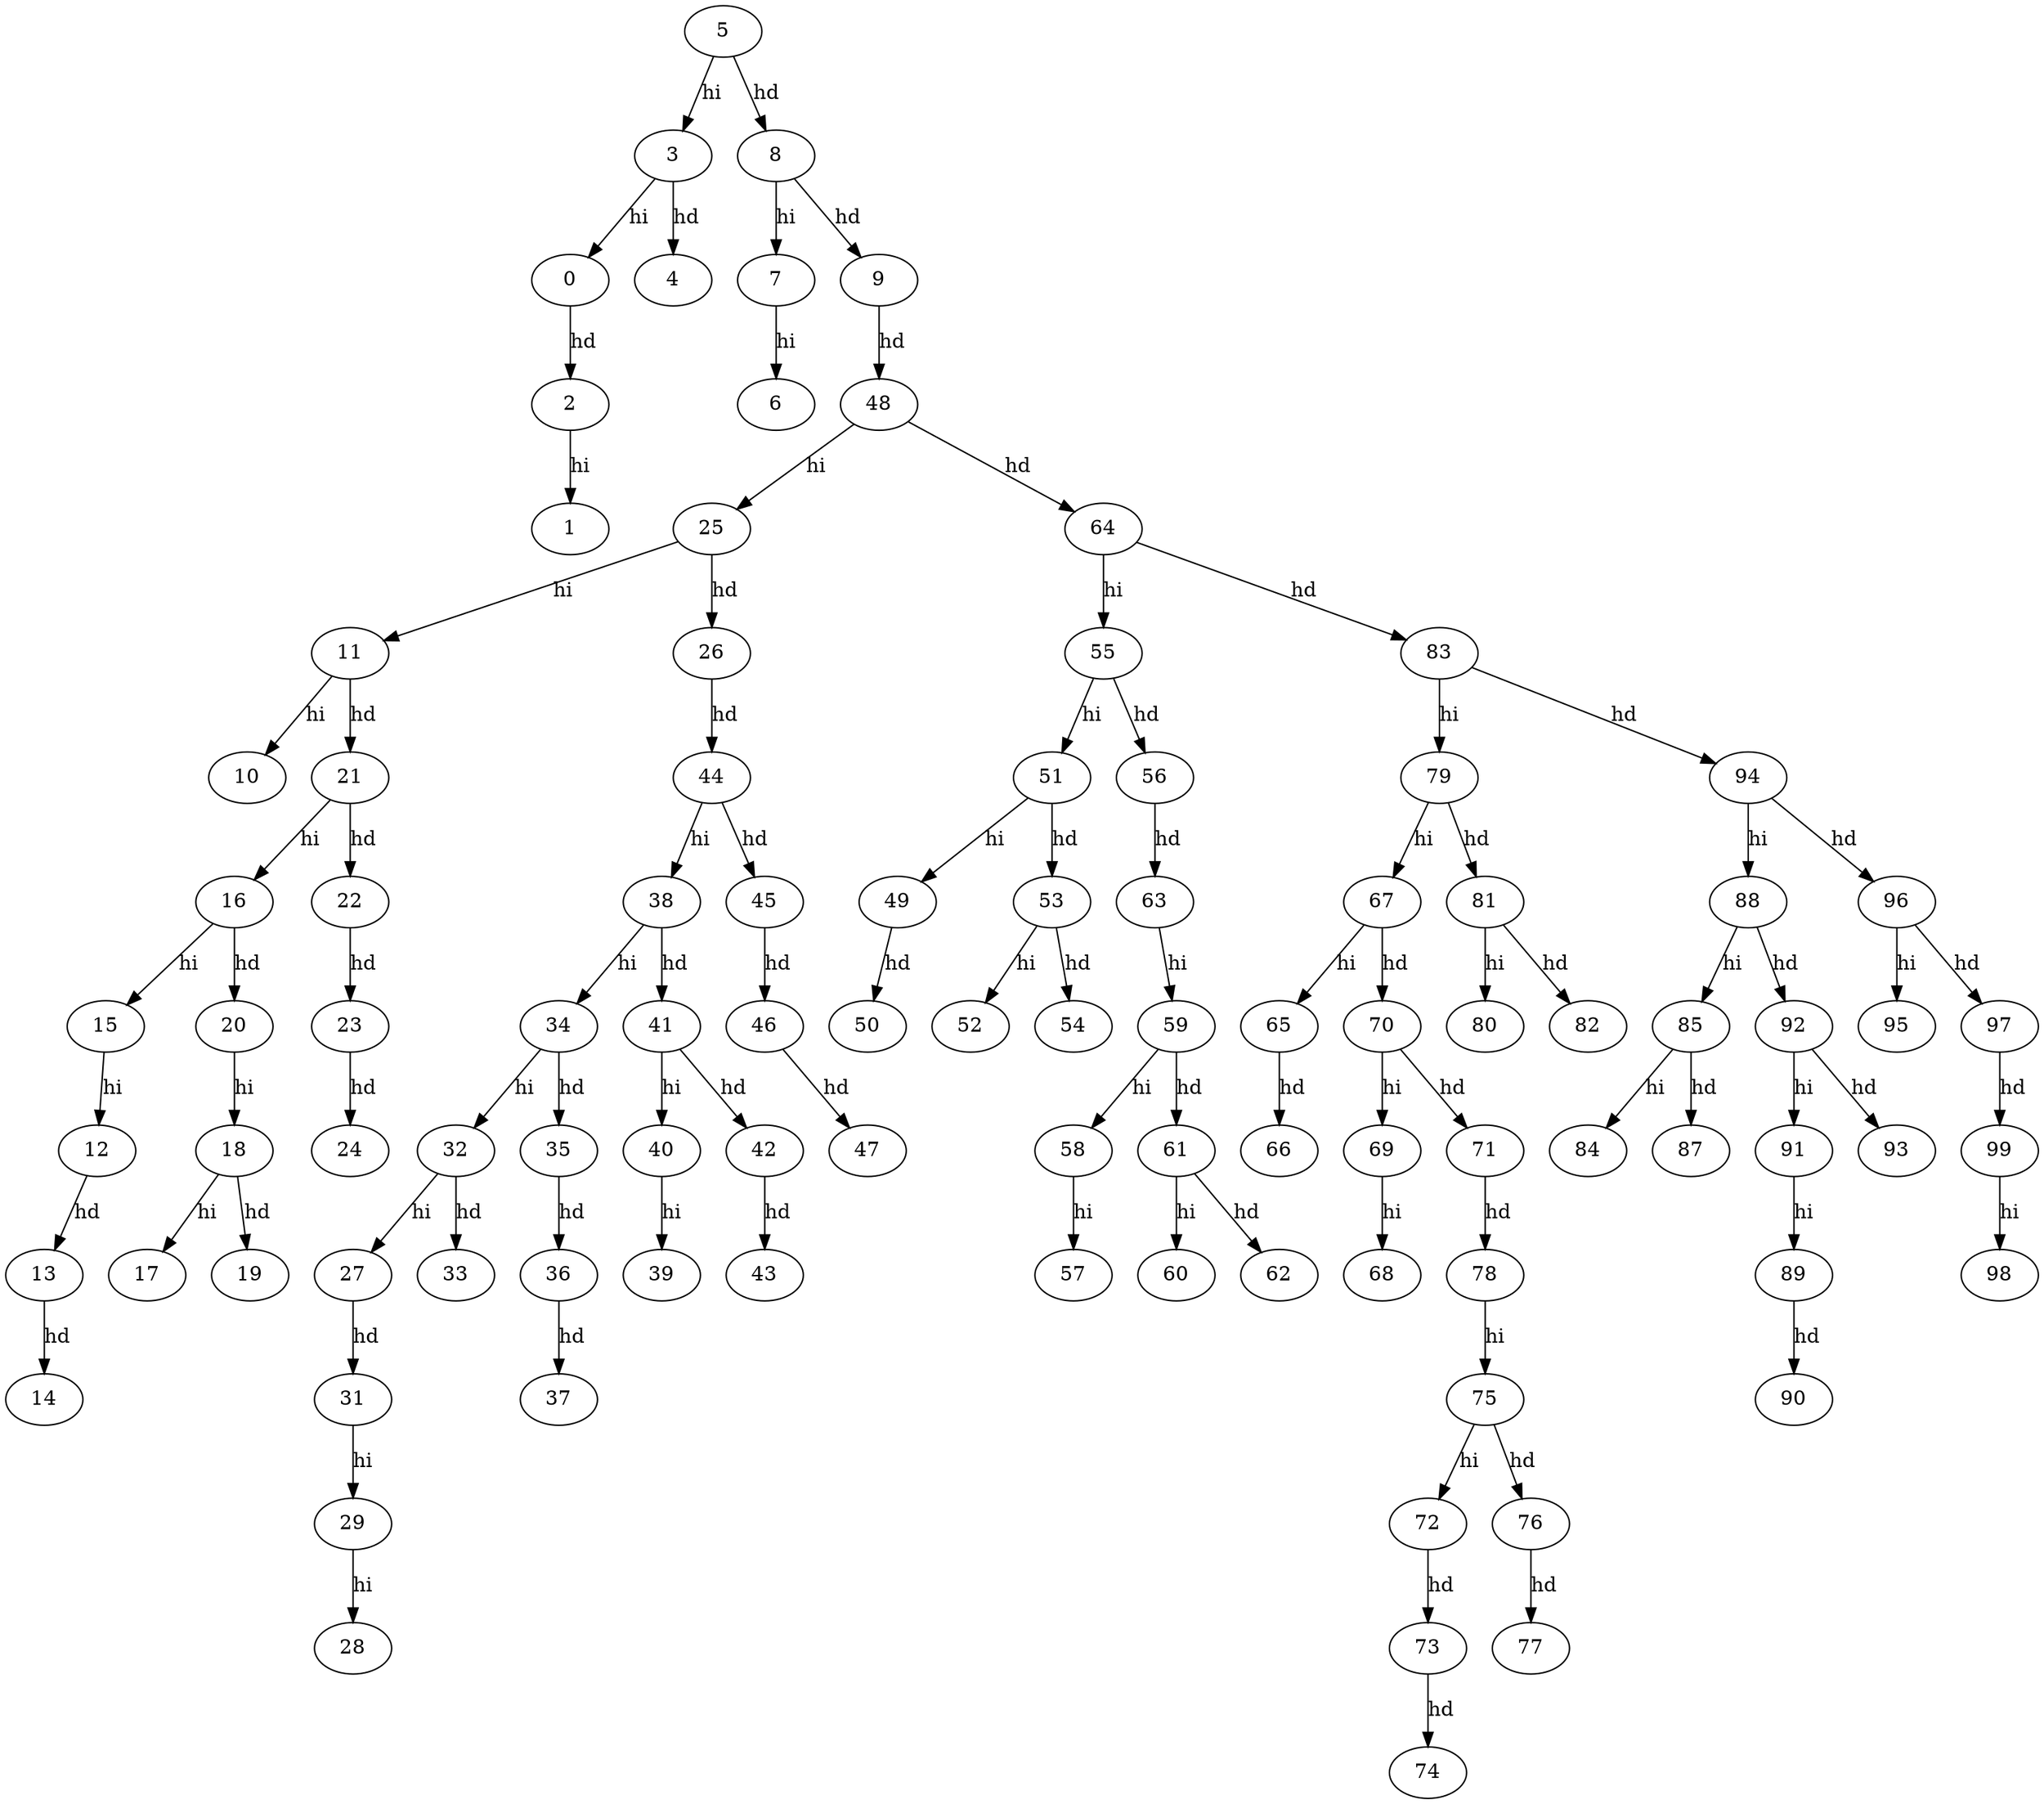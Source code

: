 digraph Abb400
 {
0 -> 2 [label="hd"]
2 -> 1 [label="hi"]
3 -> 0 [label="hi"]
3 -> 4 [label="hd"]
5 -> 3 [label="hi"]
5 -> 8 [label="hd"]
7 -> 6 [label="hi"]
8 -> 7 [label="hi"]
8 -> 9 [label="hd"]
9 -> 48 [label="hd"]
11 -> 10 [label="hi"]
11 -> 21 [label="hd"]
12 -> 13 [label="hd"]
13 -> 14 [label="hd"]
15 -> 12 [label="hi"]
16 -> 15 [label="hi"]
16 -> 20 [label="hd"]
18 -> 17 [label="hi"]
18 -> 19 [label="hd"]
20 -> 18 [label="hi"]
21 -> 16 [label="hi"]
21 -> 22 [label="hd"]
22 -> 23 [label="hd"]
23 -> 24 [label="hd"]
25 -> 11 [label="hi"]
25 -> 26 [label="hd"]
26 -> 44 [label="hd"]
27 -> 31 [label="hd"]
29 -> 28 [label="hi"]
31 -> 29 [label="hi"]
32 -> 27 [label="hi"]
32 -> 33 [label="hd"]
34 -> 32 [label="hi"]
34 -> 35 [label="hd"]
35 -> 36 [label="hd"]
36 -> 37 [label="hd"]
38 -> 34 [label="hi"]
38 -> 41 [label="hd"]
40 -> 39 [label="hi"]
41 -> 40 [label="hi"]
41 -> 42 [label="hd"]
42 -> 43 [label="hd"]
44 -> 38 [label="hi"]
44 -> 45 [label="hd"]
45 -> 46 [label="hd"]
46 -> 47 [label="hd"]
48 -> 25 [label="hi"]
48 -> 64 [label="hd"]
49 -> 50 [label="hd"]
51 -> 49 [label="hi"]
51 -> 53 [label="hd"]
53 -> 52 [label="hi"]
53 -> 54 [label="hd"]
55 -> 51 [label="hi"]
55 -> 56 [label="hd"]
56 -> 63 [label="hd"]
58 -> 57 [label="hi"]
59 -> 58 [label="hi"]
59 -> 61 [label="hd"]
61 -> 60 [label="hi"]
61 -> 62 [label="hd"]
63 -> 59 [label="hi"]
64 -> 55 [label="hi"]
64 -> 83 [label="hd"]
65 -> 66 [label="hd"]
67 -> 65 [label="hi"]
67 -> 70 [label="hd"]
69 -> 68 [label="hi"]
70 -> 69 [label="hi"]
70 -> 71 [label="hd"]
71 -> 78 [label="hd"]
72 -> 73 [label="hd"]
73 -> 74 [label="hd"]
75 -> 72 [label="hi"]
75 -> 76 [label="hd"]
76 -> 77 [label="hd"]
78 -> 75 [label="hi"]
79 -> 67 [label="hi"]
79 -> 81 [label="hd"]
81 -> 80 [label="hi"]
81 -> 82 [label="hd"]
83 -> 79 [label="hi"]
83 -> 94 [label="hd"]
85 -> 84 [label="hi"]
85 -> 87 [label="hd"]
88 -> 85 [label="hi"]
88 -> 92 [label="hd"]
89 -> 90 [label="hd"]
91 -> 89 [label="hi"]
92 -> 91 [label="hi"]
92 -> 93 [label="hd"]
94 -> 88 [label="hi"]
94 -> 96 [label="hd"]
96 -> 95 [label="hi"]
96 -> 97 [label="hd"]
97 -> 99 [label="hd"]
99 -> 98 [label="hi"]
}
// graphvizonline